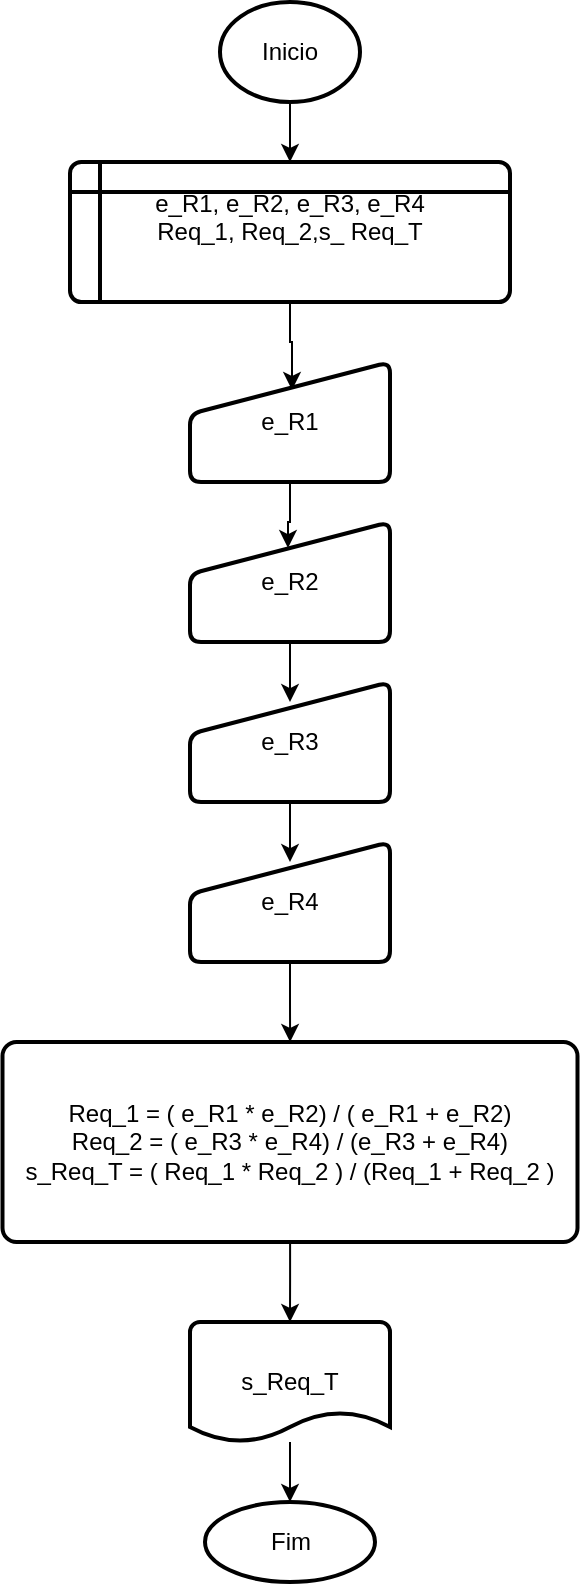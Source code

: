 <mxfile version="14.4.9" type="google"><diagram id="bQl11df9SwsclYZHqsgV" name="Page-1"><mxGraphModel dx="782" dy="482" grid="1" gridSize="10" guides="1" tooltips="1" connect="1" arrows="1" fold="1" page="1" pageScale="1" pageWidth="827" pageHeight="1169" math="0" shadow="0"><root><mxCell id="0"/><mxCell id="1" parent="0"/><mxCell id="Oo46A2TgszNzVd2Nmx7m-3" style="edgeStyle=orthogonalEdgeStyle;rounded=0;orthogonalLoop=1;jettySize=auto;html=1;entryX=0.5;entryY=0;entryDx=0;entryDy=0;" parent="1" source="Oo46A2TgszNzVd2Nmx7m-1" target="Oo46A2TgszNzVd2Nmx7m-2" edge="1"><mxGeometry relative="1" as="geometry"/></mxCell><mxCell id="Oo46A2TgszNzVd2Nmx7m-1" value="&lt;font style=&quot;vertical-align: inherit&quot;&gt;&lt;font style=&quot;vertical-align: inherit&quot;&gt;Inicio&lt;/font&gt;&lt;/font&gt;" style="strokeWidth=2;html=1;shape=mxgraph.flowchart.start_1;whiteSpace=wrap;" parent="1" vertex="1"><mxGeometry x="300" y="40" width="70" height="50" as="geometry"/></mxCell><mxCell id="Oo46A2TgszNzVd2Nmx7m-5" style="edgeStyle=orthogonalEdgeStyle;rounded=0;orthogonalLoop=1;jettySize=auto;html=1;entryX=0.51;entryY=0.233;entryDx=0;entryDy=0;entryPerimeter=0;" parent="1" source="Oo46A2TgszNzVd2Nmx7m-2" target="Oo46A2TgszNzVd2Nmx7m-4" edge="1"><mxGeometry relative="1" as="geometry"/></mxCell><mxCell id="Oo46A2TgszNzVd2Nmx7m-2" value="&lt;font style=&quot;vertical-align: inherit&quot;&gt;&lt;font style=&quot;vertical-align: inherit&quot;&gt;&lt;font style=&quot;vertical-align: inherit&quot;&gt;&lt;font style=&quot;vertical-align: inherit&quot;&gt;&lt;font style=&quot;vertical-align: inherit&quot;&gt;&lt;font style=&quot;vertical-align: inherit&quot;&gt;e_R1, e_R2, e_R3, e_R4 &lt;/font&gt;&lt;/font&gt;&lt;br&gt;&lt;font style=&quot;vertical-align: inherit&quot;&gt;&lt;font style=&quot;vertical-align: inherit&quot;&gt;Req_1, Req_2,s_ Req_T&lt;br&gt;&lt;/font&gt;&lt;/font&gt;&lt;br&gt;&lt;/font&gt;&lt;/font&gt;&lt;/font&gt;&lt;/font&gt;" style="shape=internalStorage;whiteSpace=wrap;html=1;dx=15;dy=15;rounded=1;arcSize=8;strokeWidth=2;" parent="1" vertex="1"><mxGeometry x="225" y="120" width="220" height="70" as="geometry"/></mxCell><mxCell id="Oo46A2TgszNzVd2Nmx7m-9" style="edgeStyle=orthogonalEdgeStyle;rounded=0;orthogonalLoop=1;jettySize=auto;html=1;entryX=0.49;entryY=0.217;entryDx=0;entryDy=0;entryPerimeter=0;" parent="1" source="Oo46A2TgszNzVd2Nmx7m-4" target="Oo46A2TgszNzVd2Nmx7m-6" edge="1"><mxGeometry relative="1" as="geometry"/></mxCell><mxCell id="Oo46A2TgszNzVd2Nmx7m-4" value="&lt;font style=&quot;vertical-align: inherit&quot;&gt;&lt;font style=&quot;vertical-align: inherit&quot;&gt;e_R1&lt;/font&gt;&lt;/font&gt;" style="html=1;strokeWidth=2;shape=manualInput;whiteSpace=wrap;rounded=1;size=26;arcSize=11;" parent="1" vertex="1"><mxGeometry x="285" y="220" width="100" height="60" as="geometry"/></mxCell><mxCell id="Oo46A2TgszNzVd2Nmx7m-10" style="edgeStyle=orthogonalEdgeStyle;rounded=0;orthogonalLoop=1;jettySize=auto;html=1;entryX=0.5;entryY=0.167;entryDx=0;entryDy=0;entryPerimeter=0;" parent="1" source="Oo46A2TgszNzVd2Nmx7m-6" target="Oo46A2TgszNzVd2Nmx7m-7" edge="1"><mxGeometry relative="1" as="geometry"/></mxCell><mxCell id="Oo46A2TgszNzVd2Nmx7m-6" value="&lt;font style=&quot;vertical-align: inherit&quot;&gt;&lt;font style=&quot;vertical-align: inherit&quot;&gt;e_R2&lt;/font&gt;&lt;/font&gt;" style="html=1;strokeWidth=2;shape=manualInput;whiteSpace=wrap;rounded=1;size=26;arcSize=11;" parent="1" vertex="1"><mxGeometry x="285" y="300" width="100" height="60" as="geometry"/></mxCell><mxCell id="Oo46A2TgszNzVd2Nmx7m-18" style="edgeStyle=orthogonalEdgeStyle;rounded=0;orthogonalLoop=1;jettySize=auto;html=1;entryX=0.5;entryY=0.167;entryDx=0;entryDy=0;entryPerimeter=0;" parent="1" source="Oo46A2TgszNzVd2Nmx7m-7" target="Oo46A2TgszNzVd2Nmx7m-8" edge="1"><mxGeometry relative="1" as="geometry"/></mxCell><mxCell id="Oo46A2TgszNzVd2Nmx7m-7" value="&lt;font style=&quot;vertical-align: inherit&quot;&gt;&lt;font style=&quot;vertical-align: inherit&quot;&gt;e_R3&lt;/font&gt;&lt;/font&gt;" style="html=1;strokeWidth=2;shape=manualInput;whiteSpace=wrap;rounded=1;size=26;arcSize=11;" parent="1" vertex="1"><mxGeometry x="285" y="380" width="100" height="60" as="geometry"/></mxCell><mxCell id="Oo46A2TgszNzVd2Nmx7m-13" style="edgeStyle=orthogonalEdgeStyle;rounded=0;orthogonalLoop=1;jettySize=auto;html=1;" parent="1" source="Oo46A2TgszNzVd2Nmx7m-8" target="Oo46A2TgszNzVd2Nmx7m-12" edge="1"><mxGeometry relative="1" as="geometry"/></mxCell><mxCell id="Oo46A2TgszNzVd2Nmx7m-8" value="&lt;font style=&quot;vertical-align: inherit&quot;&gt;&lt;font style=&quot;vertical-align: inherit&quot;&gt;e_R4&lt;/font&gt;&lt;/font&gt;" style="html=1;strokeWidth=2;shape=manualInput;whiteSpace=wrap;rounded=1;size=26;arcSize=11;" parent="1" vertex="1"><mxGeometry x="285" y="460" width="100" height="60" as="geometry"/></mxCell><mxCell id="Oo46A2TgszNzVd2Nmx7m-15" style="edgeStyle=orthogonalEdgeStyle;rounded=0;orthogonalLoop=1;jettySize=auto;html=1;" parent="1" source="Oo46A2TgszNzVd2Nmx7m-12" target="Oo46A2TgszNzVd2Nmx7m-14" edge="1"><mxGeometry relative="1" as="geometry"/></mxCell><mxCell id="Oo46A2TgszNzVd2Nmx7m-12" value="&lt;font style=&quot;vertical-align: inherit&quot;&gt;&lt;font style=&quot;vertical-align: inherit&quot;&gt;Req_1 = ( e_R1 * e_R2) / ( e_R1 + e_R2)&lt;br&gt;Req_2 = ( e_R3 * e_R4) / (e_R3 + e_R4)&lt;br&gt;s_Req_T = ( Req_1 * Req_2 ) / (Req_1 + Req_2 )&lt;br&gt;&lt;/font&gt;&lt;/font&gt;" style="rounded=1;whiteSpace=wrap;html=1;absoluteArcSize=1;arcSize=14;strokeWidth=2;" parent="1" vertex="1"><mxGeometry x="191.25" y="560" width="287.5" height="100" as="geometry"/></mxCell><mxCell id="Oo46A2TgszNzVd2Nmx7m-17" style="edgeStyle=orthogonalEdgeStyle;rounded=0;orthogonalLoop=1;jettySize=auto;html=1;entryX=0.5;entryY=0;entryDx=0;entryDy=0;entryPerimeter=0;" parent="1" source="Oo46A2TgszNzVd2Nmx7m-14" target="Oo46A2TgszNzVd2Nmx7m-16" edge="1"><mxGeometry relative="1" as="geometry"/></mxCell><mxCell id="Oo46A2TgszNzVd2Nmx7m-14" value="&lt;font style=&quot;vertical-align: inherit&quot;&gt;&lt;font style=&quot;vertical-align: inherit&quot;&gt;s_Req_T&lt;/font&gt;&lt;/font&gt;" style="strokeWidth=2;html=1;shape=mxgraph.flowchart.document2;whiteSpace=wrap;size=0.25;" parent="1" vertex="1"><mxGeometry x="285" y="700" width="100" height="60" as="geometry"/></mxCell><mxCell id="Oo46A2TgszNzVd2Nmx7m-16" value="&lt;font style=&quot;vertical-align: inherit&quot;&gt;&lt;font style=&quot;vertical-align: inherit&quot;&gt;Fim&lt;/font&gt;&lt;/font&gt;" style="strokeWidth=2;html=1;shape=mxgraph.flowchart.start_1;whiteSpace=wrap;" parent="1" vertex="1"><mxGeometry x="292.5" y="790" width="85" height="40" as="geometry"/></mxCell></root></mxGraphModel></diagram></mxfile>